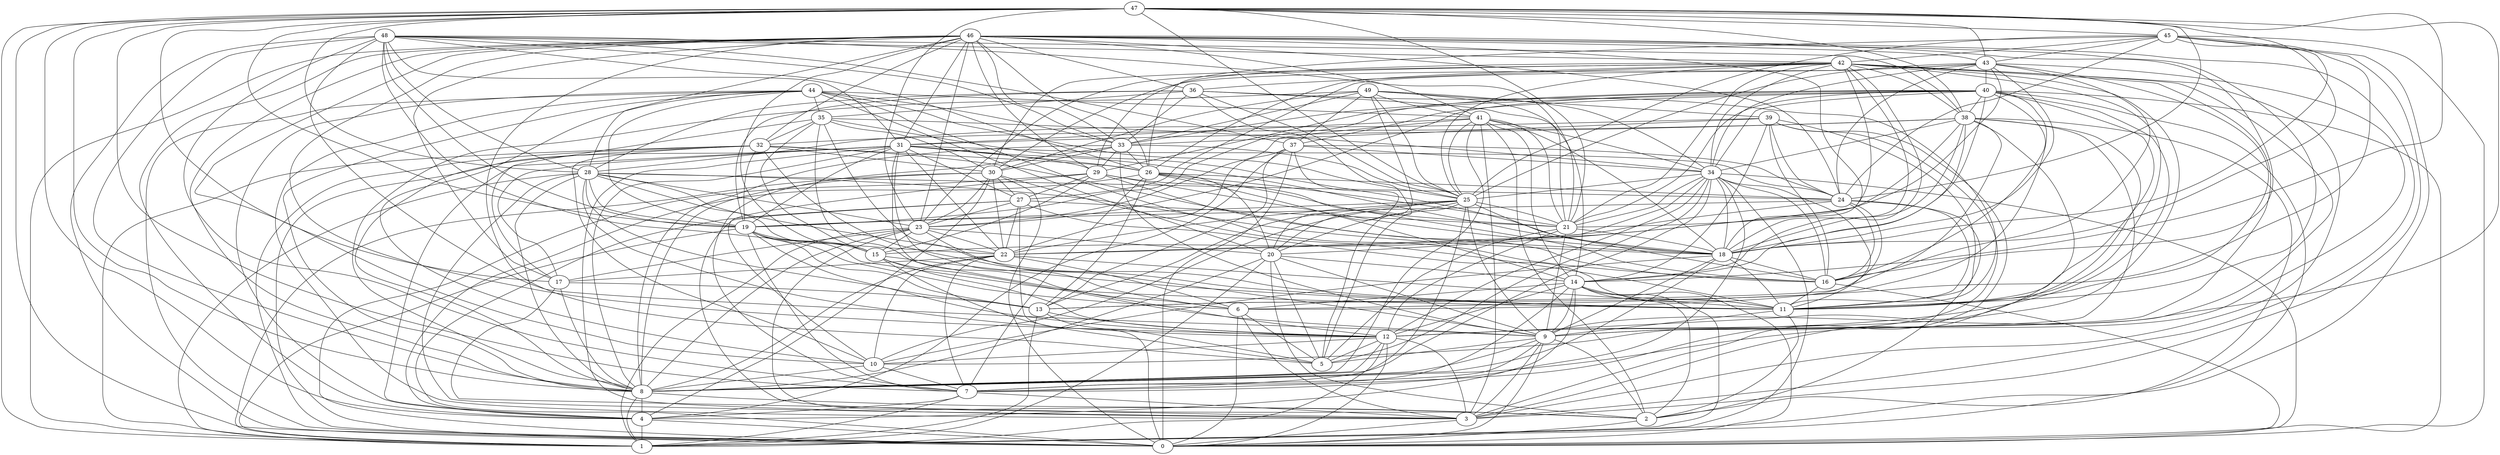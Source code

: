 /* Created by igraph 0.7.1 */
graph {
  0 [
    id=0
  ];
  1 [
    id=1
  ];
  2 [
    id=2
  ];
  3 [
    id=3
  ];
  4 [
    id=4
  ];
  5 [
    id=5
  ];
  6 [
    id=6
  ];
  7 [
    id=7
  ];
  8 [
    id=8
  ];
  9 [
    id=9
  ];
  10 [
    id=10
  ];
  11 [
    id=11
  ];
  12 [
    id=12
  ];
  13 [
    id=13
  ];
  14 [
    id=14
  ];
  15 [
    id=15
  ];
  16 [
    id=16
  ];
  17 [
    id=17
  ];
  18 [
    id=18
  ];
  19 [
    id=19
  ];
  20 [
    id=20
  ];
  21 [
    id=21
  ];
  22 [
    id=22
  ];
  23 [
    id=23
  ];
  24 [
    id=24
  ];
  25 [
    id=25
  ];
  26 [
    id=26
  ];
  27 [
    id=27
  ];
  28 [
    id=28
  ];
  29 [
    id=29
  ];
  30 [
    id=30
  ];
  31 [
    id=31
  ];
  32 [
    id=32
  ];
  33 [
    id=33
  ];
  34 [
    id=34
  ];
  35 [
    id=35
  ];
  36 [
    id=36
  ];
  37 [
    id=37
  ];
  38 [
    id=38
  ];
  39 [
    id=39
  ];
  40 [
    id=40
  ];
  41 [
    id=41
  ];
  42 [
    id=42
  ];
  43 [
    id=43
  ];
  44 [
    id=44
  ];
  45 [
    id=45
  ];
  46 [
    id=46
  ];
  47 [
    id=47
  ];
  48 [
    id=48
  ];
  49 [
    id=49
  ];

  2 -- 0;
  3 -- 0;
  4 -- 0;
  4 -- 1;
  6 -- 0;
  6 -- 3;
  6 -- 5;
  7 -- 1;
  7 -- 3;
  7 -- 4;
  8 -- 1;
  8 -- 2;
  8 -- 4;
  9 -- 0;
  9 -- 2;
  9 -- 3;
  9 -- 5;
  9 -- 7;
  9 -- 8;
  10 -- 7;
  10 -- 8;
  11 -- 2;
  11 -- 9;
  12 -- 0;
  12 -- 1;
  12 -- 3;
  12 -- 5;
  12 -- 8;
  12 -- 10;
  13 -- 0;
  13 -- 1;
  13 -- 12;
  14 -- 0;
  14 -- 1;
  14 -- 2;
  14 -- 4;
  14 -- 6;
  14 -- 7;
  14 -- 9;
  14 -- 11;
  14 -- 12;
  15 -- 5;
  15 -- 9;
  15 -- 11;
  15 -- 12;
  16 -- 0;
  16 -- 11;
  17 -- 3;
  17 -- 8;
  17 -- 13;
  18 -- 8;
  18 -- 9;
  18 -- 10;
  18 -- 11;
  18 -- 16;
  19 -- 1;
  19 -- 6;
  19 -- 7;
  19 -- 11;
  19 -- 12;
  19 -- 13;
  19 -- 15;
  20 -- 1;
  20 -- 2;
  20 -- 5;
  20 -- 8;
  20 -- 9;
  20 -- 14;
  21 -- 5;
  21 -- 9;
  21 -- 12;
  21 -- 18;
  22 -- 6;
  22 -- 7;
  22 -- 8;
  22 -- 10;
  22 -- 11;
  22 -- 17;
  23 -- 1;
  23 -- 2;
  23 -- 8;
  23 -- 9;
  23 -- 15;
  23 -- 17;
  23 -- 20;
  23 -- 22;
  24 -- 2;
  24 -- 6;
  24 -- 11;
  24 -- 15;
  24 -- 16;
  24 -- 19;
  25 -- 5;
  25 -- 7;
  25 -- 9;
  25 -- 10;
  25 -- 13;
  25 -- 16;
  25 -- 19;
  25 -- 20;
  25 -- 21;
  25 -- 22;
  26 -- 4;
  26 -- 7;
  26 -- 13;
  26 -- 14;
  26 -- 16;
  26 -- 20;
  26 -- 21;
  26 -- 24;
  27 -- 0;
  27 -- 2;
  27 -- 5;
  27 -- 11;
  27 -- 21;
  27 -- 22;
  27 -- 23;
  28 -- 1;
  28 -- 3;
  28 -- 8;
  28 -- 12;
  28 -- 13;
  28 -- 15;
  28 -- 18;
  28 -- 19;
  28 -- 22;
  28 -- 23;
  28 -- 24;
  29 -- 0;
  29 -- 10;
  29 -- 15;
  29 -- 16;
  29 -- 18;
  29 -- 21;
  29 -- 27;
  30 -- 0;
  30 -- 1;
  30 -- 4;
  30 -- 8;
  30 -- 11;
  30 -- 22;
  30 -- 23;
  30 -- 27;
  31 -- 0;
  31 -- 3;
  31 -- 4;
  31 -- 6;
  31 -- 8;
  31 -- 12;
  31 -- 17;
  31 -- 18;
  31 -- 19;
  31 -- 22;
  31 -- 24;
  31 -- 26;
  31 -- 27;
  31 -- 29;
  32 -- 0;
  32 -- 1;
  32 -- 8;
  32 -- 10;
  32 -- 11;
  32 -- 18;
  32 -- 19;
  32 -- 26;
  32 -- 30;
  33 -- 7;
  33 -- 8;
  33 -- 9;
  33 -- 25;
  33 -- 26;
  33 -- 29;
  33 -- 30;
  34 -- 0;
  34 -- 1;
  34 -- 5;
  34 -- 7;
  34 -- 8;
  34 -- 11;
  34 -- 12;
  34 -- 16;
  34 -- 18;
  34 -- 21;
  34 -- 22;
  34 -- 25;
  35 -- 6;
  35 -- 11;
  35 -- 15;
  35 -- 17;
  35 -- 18;
  35 -- 30;
  35 -- 32;
  35 -- 34;
  36 -- 11;
  36 -- 19;
  36 -- 20;
  36 -- 21;
  36 -- 25;
  36 -- 28;
  36 -- 33;
  36 -- 35;
  37 -- 0;
  37 -- 4;
  37 -- 13;
  37 -- 20;
  37 -- 22;
  37 -- 24;
  37 -- 34;
  38 -- 2;
  38 -- 3;
  38 -- 9;
  38 -- 12;
  38 -- 13;
  38 -- 14;
  38 -- 18;
  38 -- 22;
  38 -- 31;
  38 -- 32;
  38 -- 34;
  39 -- 3;
  39 -- 7;
  39 -- 11;
  39 -- 14;
  39 -- 16;
  39 -- 24;
  39 -- 28;
  39 -- 33;
  40 -- 0;
  40 -- 1;
  40 -- 11;
  40 -- 12;
  40 -- 13;
  40 -- 16;
  40 -- 18;
  40 -- 19;
  40 -- 21;
  40 -- 23;
  40 -- 29;
  40 -- 33;
  40 -- 34;
  40 -- 37;
  40 -- 38;
  41 -- 2;
  41 -- 3;
  41 -- 8;
  41 -- 14;
  41 -- 18;
  41 -- 21;
  41 -- 23;
  41 -- 25;
  41 -- 31;
  41 -- 34;
  42 -- 3;
  42 -- 9;
  42 -- 10;
  42 -- 11;
  42 -- 12;
  42 -- 14;
  42 -- 18;
  42 -- 20;
  42 -- 21;
  42 -- 23;
  42 -- 25;
  42 -- 26;
  42 -- 29;
  42 -- 30;
  42 -- 34;
  42 -- 36;
  42 -- 38;
  43 -- 8;
  43 -- 11;
  43 -- 16;
  43 -- 18;
  43 -- 21;
  43 -- 24;
  43 -- 25;
  43 -- 27;
  43 -- 30;
  43 -- 34;
  43 -- 40;
  44 -- 0;
  44 -- 3;
  44 -- 4;
  44 -- 8;
  44 -- 10;
  44 -- 16;
  44 -- 19;
  44 -- 20;
  44 -- 25;
  44 -- 33;
  44 -- 35;
  44 -- 41;
  45 -- 0;
  45 -- 1;
  45 -- 3;
  45 -- 6;
  45 -- 18;
  45 -- 24;
  45 -- 25;
  45 -- 26;
  45 -- 42;
  45 -- 43;
  46 -- 1;
  46 -- 3;
  46 -- 4;
  46 -- 5;
  46 -- 8;
  46 -- 10;
  46 -- 11;
  46 -- 12;
  46 -- 15;
  46 -- 16;
  46 -- 17;
  46 -- 18;
  46 -- 23;
  46 -- 24;
  46 -- 26;
  46 -- 28;
  46 -- 29;
  46 -- 31;
  46 -- 32;
  46 -- 33;
  46 -- 36;
  46 -- 41;
  46 -- 43;
  47 -- 0;
  47 -- 1;
  47 -- 4;
  47 -- 7;
  47 -- 8;
  47 -- 9;
  47 -- 14;
  47 -- 17;
  47 -- 18;
  47 -- 19;
  47 -- 21;
  47 -- 23;
  47 -- 24;
  47 -- 25;
  47 -- 28;
  47 -- 38;
  47 -- 43;
  47 -- 45;
  48 -- 0;
  48 -- 7;
  48 -- 8;
  48 -- 9;
  48 -- 19;
  48 -- 21;
  48 -- 22;
  48 -- 26;
  48 -- 28;
  48 -- 31;
  48 -- 33;
  48 -- 37;
  48 -- 38;
  48 -- 42;
  49 -- 5;
  49 -- 8;
  49 -- 14;
  49 -- 25;
  49 -- 30;
  49 -- 33;
  49 -- 34;
  49 -- 37;
  49 -- 39;
  49 -- 41;
}
